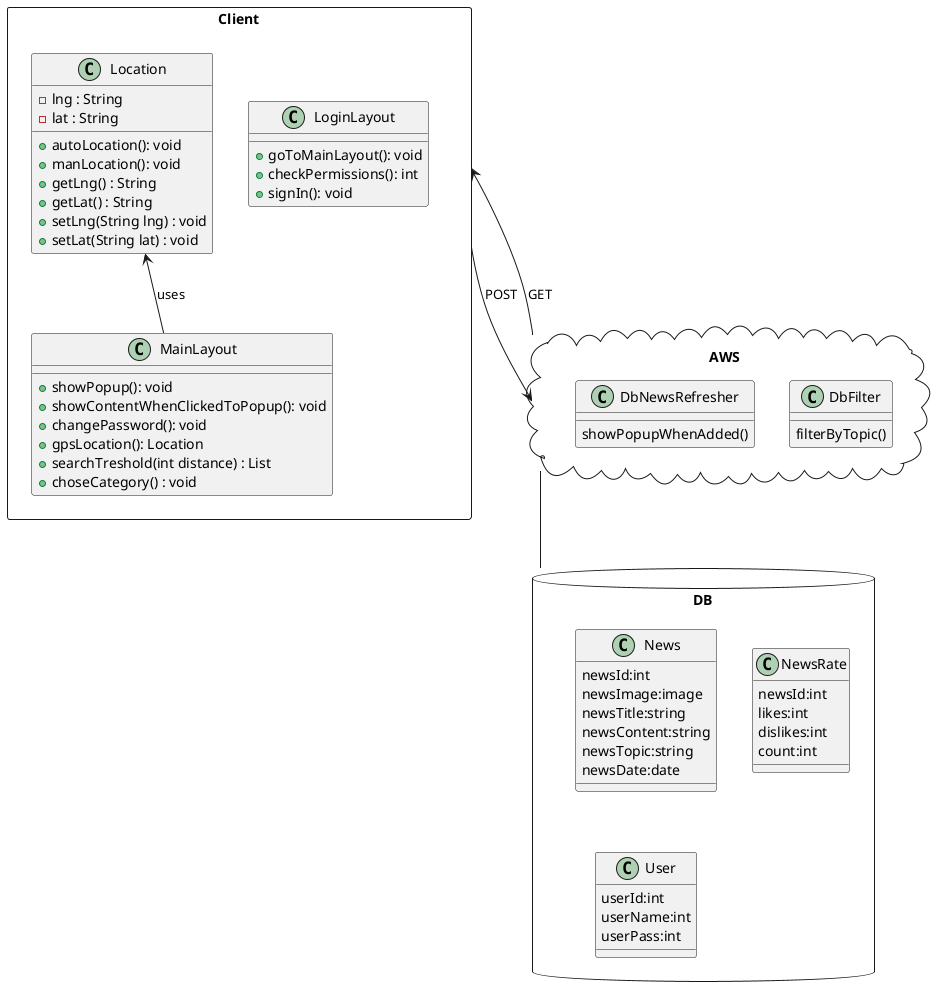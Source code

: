 @startuml
package Client <<Rectangle>> {


  class MainLayout
{
+showPopup(): void
+showContentWhenClickedToPopup(): void
+changePassword(): void
+gpsLocation(): Location
+searchTreshold(int distance) : List
+choseCategory() : void
}


  class LoginLayout
{
+goToMainLayout(): void
+checkPermissions(): int
+signIn(): void
}

Location <-- MainLayout : uses

  class Location
{
+autoLocation(): void
+manLocation(): void
+getLng() : String
+getLat() : String
+setLng(String lng) : void
+setLat(String lat) : void
-lng : String
-lat : String
}
}

Client --> AWS : POST
Client <-- AWS : GET
AWS -- DB 



package AWS <<Cloud>> 
{


  class DbFilter
{
  filterByTopic()
}

class DbNewsRefresher
{
 showPopupWhenAdded()

}
}

package DB <<Database>> 
{

  class News
{
newsId:int
newsImage:image
newsTitle:string
newsContent:string
newsTopic:string
newsDate:date
}

class NewsRate
{
newsId:int
likes:int
dislikes:int
count:int
}

class User
{
userId:int
userName:int
userPass:int
}
@enduml
